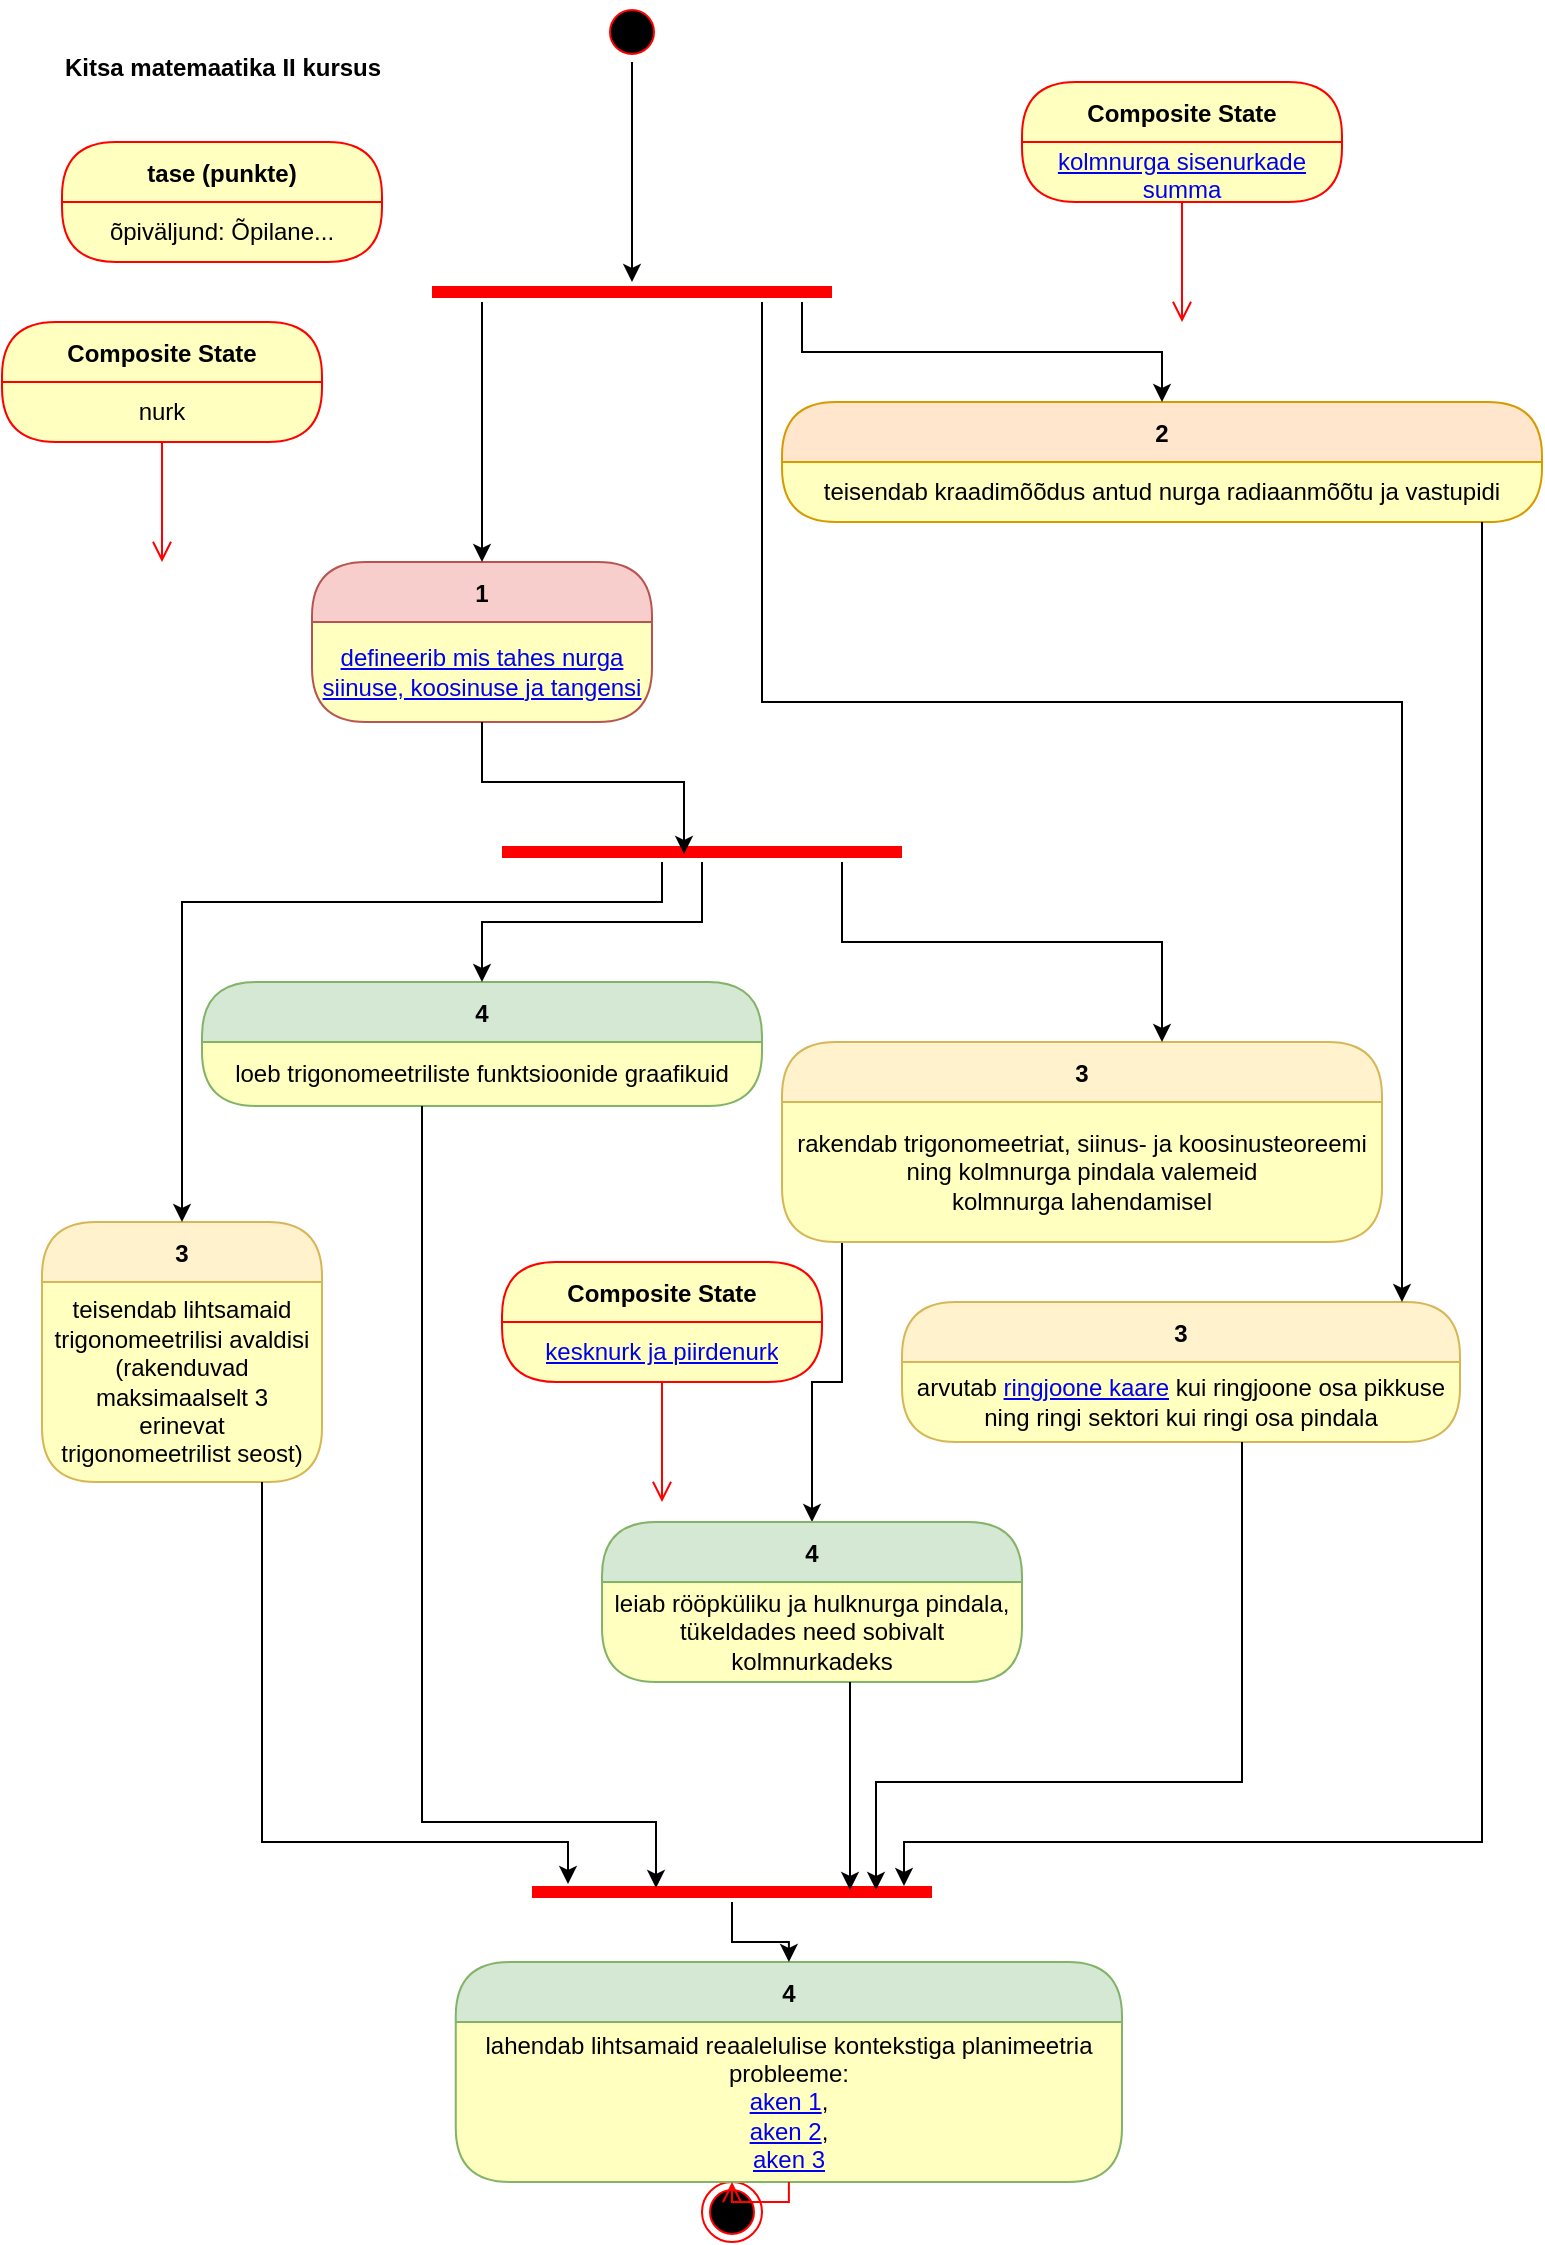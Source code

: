 <mxfile version="26.1.3" pages="2">
  <diagram name="Õpiväljundid" id="HOLbYARwxGNt5G9FzNMO">
    <mxGraphModel dx="952" dy="413" grid="1" gridSize="10" guides="1" tooltips="1" connect="1" arrows="1" fold="1" page="1" pageScale="1" pageWidth="827" pageHeight="1169" math="1" shadow="0">
      <root>
        <mxCell id="0" />
        <mxCell id="1" parent="0" />
        <mxCell id="H3njUC9bQLBFBT5jkG47-1" value="" style="ellipse;html=1;shape=endState;fillColor=#000000;strokeColor=#ff0000;" parent="1" vertex="1">
          <mxGeometry x="370" y="1110" width="30" height="30" as="geometry" />
        </mxCell>
        <mxCell id="H3njUC9bQLBFBT5jkG47-2" value="4" style="swimlane;fontStyle=1;align=center;verticalAlign=middle;childLayout=stackLayout;horizontal=1;startSize=30;horizontalStack=0;resizeParent=0;resizeLast=1;container=0;collapsible=0;rounded=1;arcSize=30;strokeColor=#82b366;fillColor=#d5e8d4;swimlaneFillColor=#ffffc0;dropTarget=0;" parent="1" vertex="1">
          <mxGeometry x="246.88" y="1000" width="333.12" height="110" as="geometry" />
        </mxCell>
        <mxCell id="H3njUC9bQLBFBT5jkG47-3" value="lahendab lihtsamaid reaalelulise kontekstiga planimeetria probleeme:&lt;br&gt;&lt;a href=&quot;https://youtu.be/zB8ZTyG81Ow&quot;&gt;aken 1&lt;/a&gt;,&lt;br&gt;&lt;a href=&quot;https://youtu.be/3DC8eo3JhOk&quot;&gt;aken 2&lt;/a&gt;,&lt;div&gt;&lt;a href=&quot;https://youtu.be/Fq9VRtYV6oE&quot;&gt;aken 3&lt;/a&gt;&lt;/div&gt;" style="text;html=1;strokeColor=none;fillColor=none;align=center;verticalAlign=middle;spacingLeft=4;spacingRight=4;whiteSpace=wrap;overflow=hidden;rotatable=0;fontColor=#000000;" parent="H3njUC9bQLBFBT5jkG47-2" vertex="1">
          <mxGeometry y="30" width="333.12" height="80" as="geometry" />
        </mxCell>
        <mxCell id="H3njUC9bQLBFBT5jkG47-4" value="" style="edgeStyle=orthogonalEdgeStyle;html=1;verticalAlign=bottom;endArrow=open;endSize=8;strokeColor=#ff0000;rounded=0;" parent="1" source="H3njUC9bQLBFBT5jkG47-2" target="H3njUC9bQLBFBT5jkG47-1" edge="1">
          <mxGeometry relative="1" as="geometry">
            <mxPoint x="380" y="980" as="targetPoint" />
          </mxGeometry>
        </mxCell>
        <mxCell id="Rrk2SFUDBp2oYCEs8pPQ-13" style="edgeStyle=orthogonalEdgeStyle;rounded=0;orthogonalLoop=1;jettySize=auto;html=1;" parent="1" source="H3njUC9bQLBFBT5jkG47-17" target="H3njUC9bQLBFBT5jkG47-14" edge="1">
          <mxGeometry relative="1" as="geometry">
            <Array as="points">
              <mxPoint x="440" y="710" />
              <mxPoint x="425" y="710" />
            </Array>
          </mxGeometry>
        </mxCell>
        <mxCell id="H3njUC9bQLBFBT5jkG47-5" value="3" style="swimlane;fontStyle=1;align=center;verticalAlign=middle;childLayout=stackLayout;horizontal=1;startSize=30;horizontalStack=0;resizeParent=0;resizeLast=1;container=0;collapsible=0;rounded=1;arcSize=30;strokeColor=#d6b656;fillColor=#fff2cc;swimlaneFillColor=#ffffc0;dropTarget=0;" parent="1" vertex="1">
          <mxGeometry x="40" y="630" width="140" height="130" as="geometry" />
        </mxCell>
        <mxCell id="H3njUC9bQLBFBT5jkG47-6" value="teisendab lihtsamaid trigonomeetrilisi avaldisi (rakenduvad maksimaalselt 3 erinevat&lt;br/&gt;trigonomeetrilist seost)" style="text;html=1;strokeColor=none;fillColor=none;align=center;verticalAlign=middle;spacingLeft=4;spacingRight=4;whiteSpace=wrap;overflow=hidden;rotatable=0;fontColor=#000000;" parent="H3njUC9bQLBFBT5jkG47-5" vertex="1">
          <mxGeometry y="30" width="140" height="100" as="geometry" />
        </mxCell>
        <mxCell id="H3njUC9bQLBFBT5jkG47-8" value="4" style="swimlane;fontStyle=1;align=center;verticalAlign=middle;childLayout=stackLayout;horizontal=1;startSize=30;horizontalStack=0;resizeParent=0;resizeLast=1;container=0;collapsible=0;rounded=1;arcSize=30;strokeColor=#82b366;fillColor=#d5e8d4;swimlaneFillColor=#ffffc0;dropTarget=0;" parent="1" vertex="1">
          <mxGeometry x="120" y="510" width="280" height="62" as="geometry" />
        </mxCell>
        <mxCell id="H3njUC9bQLBFBT5jkG47-9" value="loeb trigonomeetriliste funktsioonide graafikuid" style="text;html=1;strokeColor=none;fillColor=none;align=center;verticalAlign=middle;spacingLeft=4;spacingRight=4;whiteSpace=wrap;overflow=hidden;rotatable=0;fontColor=#000000;" parent="H3njUC9bQLBFBT5jkG47-8" vertex="1">
          <mxGeometry y="30" width="280" height="32" as="geometry" />
        </mxCell>
        <mxCell id="H3njUC9bQLBFBT5jkG47-11" value="3" style="swimlane;fontStyle=1;align=center;verticalAlign=middle;childLayout=stackLayout;horizontal=1;startSize=30;horizontalStack=0;resizeParent=0;resizeLast=1;container=0;collapsible=0;rounded=1;arcSize=30;strokeColor=#d6b656;fillColor=#fff2cc;swimlaneFillColor=#ffffc0;dropTarget=0;" parent="1" vertex="1">
          <mxGeometry x="470" y="670" width="279" height="70" as="geometry" />
        </mxCell>
        <mxCell id="H3njUC9bQLBFBT5jkG47-12" value="arvutab &lt;a href=&quot;https://youtu.be/5QrQdBS312s&quot;&gt;ringjoone kaare&lt;/a&gt; kui ringjoone osa pikkuse ning ringi sektori kui ringi osa pindala" style="text;html=1;strokeColor=none;fillColor=none;align=center;verticalAlign=middle;spacingLeft=4;spacingRight=4;whiteSpace=wrap;overflow=hidden;rotatable=0;fontColor=#000000;" parent="H3njUC9bQLBFBT5jkG47-11" vertex="1">
          <mxGeometry y="30" width="279" height="40" as="geometry" />
        </mxCell>
        <mxCell id="H3njUC9bQLBFBT5jkG47-14" value="4" style="swimlane;fontStyle=1;align=center;verticalAlign=middle;childLayout=stackLayout;horizontal=1;startSize=30;horizontalStack=0;resizeParent=0;resizeLast=1;container=0;collapsible=0;rounded=1;arcSize=30;strokeColor=#82b366;fillColor=#d5e8d4;swimlaneFillColor=#ffffc0;dropTarget=0;" parent="1" vertex="1">
          <mxGeometry x="320" y="780" width="210" height="80" as="geometry" />
        </mxCell>
        <mxCell id="H3njUC9bQLBFBT5jkG47-15" value="leiab rööpküliku ja hulknurga pindala, tükeldades need sobivalt kolmnurkadeks" style="text;html=1;strokeColor=none;fillColor=none;align=center;verticalAlign=middle;spacingLeft=4;spacingRight=4;whiteSpace=wrap;overflow=hidden;rotatable=0;fontColor=#000000;" parent="H3njUC9bQLBFBT5jkG47-14" vertex="1">
          <mxGeometry y="30" width="210" height="50" as="geometry" />
        </mxCell>
        <mxCell id="H3njUC9bQLBFBT5jkG47-17" value="3" style="swimlane;fontStyle=1;align=center;verticalAlign=middle;childLayout=stackLayout;horizontal=1;startSize=30;horizontalStack=0;resizeParent=0;resizeLast=1;container=0;collapsible=0;rounded=1;arcSize=30;strokeColor=#d6b656;fillColor=#fff2cc;swimlaneFillColor=#ffffc0;dropTarget=0;" parent="1" vertex="1">
          <mxGeometry x="410" y="540" width="300" height="100" as="geometry" />
        </mxCell>
        <mxCell id="H3njUC9bQLBFBT5jkG47-18" value="rakendab trigonomeetriat, siinus- ja koosinusteoreemi ning kolmnurga pindala valemeid&lt;br/&gt;kolmnurga lahendamisel" style="text;html=1;strokeColor=none;fillColor=none;align=center;verticalAlign=middle;spacingLeft=4;spacingRight=4;whiteSpace=wrap;overflow=hidden;rotatable=0;fontColor=#000000;" parent="H3njUC9bQLBFBT5jkG47-17" vertex="1">
          <mxGeometry y="30" width="300" height="70" as="geometry" />
        </mxCell>
        <mxCell id="H3njUC9bQLBFBT5jkG47-20" value="2" style="swimlane;fontStyle=1;align=center;verticalAlign=middle;childLayout=stackLayout;horizontal=1;startSize=30;horizontalStack=0;resizeParent=0;resizeLast=1;container=0;collapsible=0;rounded=1;arcSize=30;strokeColor=#d79b00;fillColor=#ffe6cc;swimlaneFillColor=#ffffc0;dropTarget=0;" parent="1" vertex="1">
          <mxGeometry x="410" y="220" width="380" height="60" as="geometry" />
        </mxCell>
        <mxCell id="H3njUC9bQLBFBT5jkG47-21" value="teisendab kraadimõõdus antud nurga radiaanmõõtu ja vastupidi" style="text;html=1;strokeColor=none;fillColor=none;align=center;verticalAlign=middle;spacingLeft=4;spacingRight=4;whiteSpace=wrap;overflow=hidden;rotatable=0;fontColor=#000000;fontFamily=Helvetica;" parent="H3njUC9bQLBFBT5jkG47-20" vertex="1">
          <mxGeometry y="30" width="380" height="30" as="geometry" />
        </mxCell>
        <mxCell id="H3njUC9bQLBFBT5jkG47-23" value="1" style="swimlane;fontStyle=1;align=center;verticalAlign=middle;childLayout=stackLayout;horizontal=1;startSize=30;horizontalStack=0;resizeParent=0;resizeLast=1;container=0;collapsible=0;rounded=1;arcSize=30;strokeColor=#b85450;fillColor=#f8cecc;swimlaneFillColor=#ffffc0;dropTarget=0;" parent="1" vertex="1">
          <mxGeometry x="175" y="300" width="170" height="80" as="geometry" />
        </mxCell>
        <mxCell id="H3njUC9bQLBFBT5jkG47-24" value="&lt;a href=&quot;https://youtu.be/VJu7h53GuGE&quot;&gt;defineerib mis tahes nurga siinuse, koosinuse ja tangensi&lt;/a&gt;" style="text;html=1;strokeColor=none;fillColor=none;align=center;verticalAlign=middle;spacingLeft=4;spacingRight=4;whiteSpace=wrap;overflow=hidden;rotatable=0;fontColor=#000000;" parent="H3njUC9bQLBFBT5jkG47-23" vertex="1">
          <mxGeometry y="30" width="170" height="50" as="geometry" />
        </mxCell>
        <mxCell id="H3njUC9bQLBFBT5jkG47-29" value=" leiab hulkade ühendi, ühisosa ja antud hulga osahulga" style="text;html=1;strokeColor=none;fillColor=none;align=center;verticalAlign=middle;spacingLeft=4;spacingRight=4;whiteSpace=wrap;overflow=hidden;rotatable=0;fontColor=#000000;" parent="H3njUC9bQLBFBT5jkG47-23" vertex="1">
          <mxGeometry y="80" width="170" as="geometry" />
        </mxCell>
        <mxCell id="H3njUC9bQLBFBT5jkG47-26" value="" style="ellipse;html=1;shape=startState;fillColor=#000000;strokeColor=#ff0000;" parent="1" vertex="1">
          <mxGeometry x="320" y="20" width="30" height="30" as="geometry" />
        </mxCell>
        <mxCell id="H3njUC9bQLBFBT5jkG47-41" style="edgeStyle=orthogonalEdgeStyle;rounded=0;orthogonalLoop=1;jettySize=auto;html=1;" parent="1" source="H3njUC9bQLBFBT5jkG47-38" target="H3njUC9bQLBFBT5jkG47-23" edge="1">
          <mxGeometry relative="1" as="geometry">
            <Array as="points">
              <mxPoint x="260" y="230" />
              <mxPoint x="260" y="230" />
            </Array>
          </mxGeometry>
        </mxCell>
        <mxCell id="pphFC8Ue03wzv7ntUBVL-11" style="edgeStyle=orthogonalEdgeStyle;rounded=0;orthogonalLoop=1;jettySize=auto;html=1;" parent="1" source="H3njUC9bQLBFBT5jkG47-38" target="H3njUC9bQLBFBT5jkG47-20" edge="1">
          <mxGeometry relative="1" as="geometry">
            <Array as="points">
              <mxPoint x="420" y="195" />
              <mxPoint x="600" y="195" />
            </Array>
          </mxGeometry>
        </mxCell>
        <mxCell id="pphFC8Ue03wzv7ntUBVL-20" style="edgeStyle=orthogonalEdgeStyle;rounded=0;orthogonalLoop=1;jettySize=auto;html=1;" parent="1" source="H3njUC9bQLBFBT5jkG47-38" target="H3njUC9bQLBFBT5jkG47-11" edge="1">
          <mxGeometry relative="1" as="geometry">
            <Array as="points">
              <mxPoint x="400" y="370" />
              <mxPoint x="720" y="370" />
            </Array>
          </mxGeometry>
        </mxCell>
        <mxCell id="H3njUC9bQLBFBT5jkG47-38" value="" style="shape=line;html=1;strokeWidth=6;strokeColor=#ff0000;" parent="1" vertex="1">
          <mxGeometry x="235" y="160" width="200" height="10" as="geometry" />
        </mxCell>
        <mxCell id="H3njUC9bQLBFBT5jkG47-40" style="edgeStyle=orthogonalEdgeStyle;rounded=0;orthogonalLoop=1;jettySize=auto;html=1;entryX=0.5;entryY=0;entryDx=0;entryDy=0;entryPerimeter=0;" parent="1" source="H3njUC9bQLBFBT5jkG47-26" target="H3njUC9bQLBFBT5jkG47-38" edge="1">
          <mxGeometry relative="1" as="geometry" />
        </mxCell>
        <mxCell id="Rrk2SFUDBp2oYCEs8pPQ-1" value="Kitsa matemaatika II kursus" style="text;align=center;fontStyle=1;verticalAlign=middle;spacingLeft=3;spacingRight=3;strokeColor=none;rotatable=0;points=[[0,0.5],[1,0.5]];portConstraint=eastwest;html=1;" parent="1" vertex="1">
          <mxGeometry x="90" y="40" width="80" height="26" as="geometry" />
        </mxCell>
        <mxCell id="Rrk2SFUDBp2oYCEs8pPQ-2" value="tase (punkte)" style="swimlane;fontStyle=1;align=center;verticalAlign=middle;childLayout=stackLayout;horizontal=1;startSize=30;horizontalStack=0;resizeParent=0;resizeLast=1;container=0;fontColor=#000000;collapsible=0;rounded=1;arcSize=30;strokeColor=#ff0000;fillColor=#ffffc0;swimlaneFillColor=#ffffc0;dropTarget=0;" parent="1" vertex="1">
          <mxGeometry x="50" y="90" width="160" height="60" as="geometry" />
        </mxCell>
        <mxCell id="Rrk2SFUDBp2oYCEs8pPQ-3" value="õpiväljund: Õpilane..." style="text;html=1;strokeColor=none;fillColor=none;align=center;verticalAlign=middle;spacingLeft=4;spacingRight=4;whiteSpace=wrap;overflow=hidden;rotatable=0;fontColor=#000000;" parent="Rrk2SFUDBp2oYCEs8pPQ-2" vertex="1">
          <mxGeometry y="30" width="160" height="30" as="geometry" />
        </mxCell>
        <mxCell id="pphFC8Ue03wzv7ntUBVL-6" style="edgeStyle=orthogonalEdgeStyle;rounded=0;orthogonalLoop=1;jettySize=auto;html=1;" parent="1" source="pphFC8Ue03wzv7ntUBVL-5" target="H3njUC9bQLBFBT5jkG47-2" edge="1">
          <mxGeometry relative="1" as="geometry" />
        </mxCell>
        <mxCell id="pphFC8Ue03wzv7ntUBVL-5" value="" style="shape=line;html=1;strokeWidth=6;strokeColor=#ff0000;" parent="1" vertex="1">
          <mxGeometry x="285" y="960" width="200" height="10" as="geometry" />
        </mxCell>
        <mxCell id="pphFC8Ue03wzv7ntUBVL-7" style="edgeStyle=orthogonalEdgeStyle;rounded=0;orthogonalLoop=1;jettySize=auto;html=1;entryX=0.795;entryY=0.4;entryDx=0;entryDy=0;entryPerimeter=0;" parent="1" source="H3njUC9bQLBFBT5jkG47-15" target="pphFC8Ue03wzv7ntUBVL-5" edge="1">
          <mxGeometry relative="1" as="geometry">
            <Array as="points">
              <mxPoint x="444" y="850" />
              <mxPoint x="444" y="850" />
            </Array>
          </mxGeometry>
        </mxCell>
        <mxCell id="pphFC8Ue03wzv7ntUBVL-8" style="edgeStyle=orthogonalEdgeStyle;rounded=0;orthogonalLoop=1;jettySize=auto;html=1;entryX=0.09;entryY=0.1;entryDx=0;entryDy=0;entryPerimeter=0;" parent="1" source="H3njUC9bQLBFBT5jkG47-5" target="pphFC8Ue03wzv7ntUBVL-5" edge="1">
          <mxGeometry relative="1" as="geometry">
            <Array as="points">
              <mxPoint x="150" y="940" />
              <mxPoint x="303" y="940" />
            </Array>
          </mxGeometry>
        </mxCell>
        <mxCell id="pphFC8Ue03wzv7ntUBVL-9" style="edgeStyle=orthogonalEdgeStyle;rounded=0;orthogonalLoop=1;jettySize=auto;html=1;entryX=0.31;entryY=0.3;entryDx=0;entryDy=0;entryPerimeter=0;" parent="1" source="H3njUC9bQLBFBT5jkG47-9" target="pphFC8Ue03wzv7ntUBVL-5" edge="1">
          <mxGeometry relative="1" as="geometry">
            <Array as="points">
              <mxPoint x="230" y="930" />
              <mxPoint x="347" y="930" />
            </Array>
          </mxGeometry>
        </mxCell>
        <mxCell id="pphFC8Ue03wzv7ntUBVL-10" style="edgeStyle=orthogonalEdgeStyle;rounded=0;orthogonalLoop=1;jettySize=auto;html=1;entryX=0.93;entryY=0.2;entryDx=0;entryDy=0;entryPerimeter=0;" parent="1" source="H3njUC9bQLBFBT5jkG47-21" target="pphFC8Ue03wzv7ntUBVL-5" edge="1">
          <mxGeometry relative="1" as="geometry">
            <Array as="points">
              <mxPoint x="760" y="940" />
              <mxPoint x="471" y="940" />
            </Array>
          </mxGeometry>
        </mxCell>
        <mxCell id="pphFC8Ue03wzv7ntUBVL-15" style="edgeStyle=orthogonalEdgeStyle;rounded=0;orthogonalLoop=1;jettySize=auto;html=1;" parent="1" source="pphFC8Ue03wzv7ntUBVL-12" target="H3njUC9bQLBFBT5jkG47-17" edge="1">
          <mxGeometry relative="1" as="geometry">
            <Array as="points">
              <mxPoint x="440" y="490" />
              <mxPoint x="600" y="490" />
            </Array>
          </mxGeometry>
        </mxCell>
        <mxCell id="pphFC8Ue03wzv7ntUBVL-16" style="edgeStyle=orthogonalEdgeStyle;rounded=0;orthogonalLoop=1;jettySize=auto;html=1;" parent="1" source="pphFC8Ue03wzv7ntUBVL-12" target="H3njUC9bQLBFBT5jkG47-8" edge="1">
          <mxGeometry relative="1" as="geometry" />
        </mxCell>
        <mxCell id="pphFC8Ue03wzv7ntUBVL-17" style="edgeStyle=orthogonalEdgeStyle;rounded=0;orthogonalLoop=1;jettySize=auto;html=1;" parent="1" source="pphFC8Ue03wzv7ntUBVL-12" target="H3njUC9bQLBFBT5jkG47-5" edge="1">
          <mxGeometry relative="1" as="geometry">
            <Array as="points">
              <mxPoint x="350" y="470" />
              <mxPoint x="110" y="470" />
            </Array>
          </mxGeometry>
        </mxCell>
        <mxCell id="pphFC8Ue03wzv7ntUBVL-12" value="" style="shape=line;html=1;strokeWidth=6;strokeColor=#ff0000;" parent="1" vertex="1">
          <mxGeometry x="270" y="440" width="200" height="10" as="geometry" />
        </mxCell>
        <mxCell id="pphFC8Ue03wzv7ntUBVL-18" style="edgeStyle=orthogonalEdgeStyle;rounded=0;orthogonalLoop=1;jettySize=auto;html=1;entryX=0.455;entryY=0.6;entryDx=0;entryDy=0;entryPerimeter=0;" parent="1" source="H3njUC9bQLBFBT5jkG47-24" target="pphFC8Ue03wzv7ntUBVL-12" edge="1">
          <mxGeometry relative="1" as="geometry" />
        </mxCell>
        <mxCell id="pphFC8Ue03wzv7ntUBVL-21" style="edgeStyle=orthogonalEdgeStyle;rounded=0;orthogonalLoop=1;jettySize=auto;html=1;entryX=0.86;entryY=0.4;entryDx=0;entryDy=0;entryPerimeter=0;" parent="1" source="H3njUC9bQLBFBT5jkG47-12" target="pphFC8Ue03wzv7ntUBVL-5" edge="1">
          <mxGeometry relative="1" as="geometry">
            <Array as="points">
              <mxPoint x="640" y="910" />
              <mxPoint x="457" y="910" />
            </Array>
          </mxGeometry>
        </mxCell>
        <mxCell id="zeGqMkPXim4bhpI9RW-y-1" value="Composite State" style="swimlane;fontStyle=1;align=center;verticalAlign=middle;childLayout=stackLayout;horizontal=1;startSize=30;horizontalStack=0;resizeParent=0;resizeLast=1;container=0;fontColor=#000000;collapsible=0;rounded=1;arcSize=30;strokeColor=#ff0000;fillColor=#ffffc0;swimlaneFillColor=#ffffc0;dropTarget=0;" parent="1" vertex="1">
          <mxGeometry x="20" y="180" width="160" height="60" as="geometry" />
        </mxCell>
        <mxCell id="zeGqMkPXim4bhpI9RW-y-2" value="nurk" style="text;html=1;strokeColor=none;fillColor=none;align=center;verticalAlign=middle;spacingLeft=4;spacingRight=4;whiteSpace=wrap;overflow=hidden;rotatable=0;fontColor=#000000;" parent="zeGqMkPXim4bhpI9RW-y-1" vertex="1">
          <mxGeometry y="30" width="160" height="30" as="geometry" />
        </mxCell>
        <mxCell id="zeGqMkPXim4bhpI9RW-y-3" value="" style="edgeStyle=orthogonalEdgeStyle;html=1;verticalAlign=bottom;endArrow=open;endSize=8;strokeColor=#ff0000;rounded=0;" parent="1" source="zeGqMkPXim4bhpI9RW-y-1" edge="1">
          <mxGeometry relative="1" as="geometry">
            <mxPoint x="100" y="300" as="targetPoint" />
          </mxGeometry>
        </mxCell>
        <mxCell id="zeGqMkPXim4bhpI9RW-y-4" value="Composite State" style="swimlane;fontStyle=1;align=center;verticalAlign=middle;childLayout=stackLayout;horizontal=1;startSize=30;horizontalStack=0;resizeParent=0;resizeLast=1;container=0;fontColor=#000000;collapsible=0;rounded=1;arcSize=30;strokeColor=#ff0000;fillColor=#ffffc0;swimlaneFillColor=#ffffc0;dropTarget=0;" parent="1" vertex="1">
          <mxGeometry x="270" y="650" width="160" height="60" as="geometry" />
        </mxCell>
        <mxCell id="zeGqMkPXim4bhpI9RW-y-5" value="&lt;a href=&quot;https://youtu.be/ShlA80K-1tk&quot;&gt;kesknurk ja piirdenurk&lt;/a&gt;" style="text;html=1;strokeColor=none;fillColor=none;align=center;verticalAlign=middle;spacingLeft=4;spacingRight=4;whiteSpace=wrap;overflow=hidden;rotatable=0;fontColor=#000000;" parent="zeGqMkPXim4bhpI9RW-y-4" vertex="1">
          <mxGeometry y="30" width="160" height="30" as="geometry" />
        </mxCell>
        <mxCell id="zeGqMkPXim4bhpI9RW-y-6" value="" style="edgeStyle=orthogonalEdgeStyle;html=1;verticalAlign=bottom;endArrow=open;endSize=8;strokeColor=#ff0000;rounded=0;" parent="1" source="zeGqMkPXim4bhpI9RW-y-4" edge="1">
          <mxGeometry relative="1" as="geometry">
            <mxPoint x="350" y="770" as="targetPoint" />
          </mxGeometry>
        </mxCell>
        <mxCell id="-W1m9C-Xb5tXNsrV3i1l-1" value="Composite State" style="swimlane;fontStyle=1;align=center;verticalAlign=middle;childLayout=stackLayout;horizontal=1;startSize=30;horizontalStack=0;resizeParent=0;resizeLast=1;container=0;fontColor=#000000;collapsible=0;rounded=1;arcSize=30;strokeColor=#ff0000;fillColor=#ffffc0;swimlaneFillColor=#ffffc0;dropTarget=0;" parent="1" vertex="1">
          <mxGeometry x="530" y="60" width="160" height="60" as="geometry" />
        </mxCell>
        <mxCell id="-W1m9C-Xb5tXNsrV3i1l-2" value="&lt;a href=&quot;https://youtu.be/MkCB1XhrBUU&quot;&gt;kolmnurga sisenurkade summa&lt;/a&gt;" style="text;html=1;strokeColor=none;fillColor=none;align=center;verticalAlign=middle;spacingLeft=4;spacingRight=4;whiteSpace=wrap;overflow=hidden;rotatable=0;fontColor=#000000;" parent="-W1m9C-Xb5tXNsrV3i1l-1" vertex="1">
          <mxGeometry y="30" width="160" height="30" as="geometry" />
        </mxCell>
        <mxCell id="-W1m9C-Xb5tXNsrV3i1l-3" value="" style="edgeStyle=orthogonalEdgeStyle;html=1;verticalAlign=bottom;endArrow=open;endSize=8;strokeColor=#ff0000;rounded=0;" parent="1" source="-W1m9C-Xb5tXNsrV3i1l-1" edge="1">
          <mxGeometry relative="1" as="geometry">
            <mxPoint x="610" y="180" as="targetPoint" />
          </mxGeometry>
        </mxCell>
      </root>
    </mxGraphModel>
  </diagram>
  <diagram id="G3zDwb-mi2738iLz7LDv" name="Hindamine">
    <mxGraphModel dx="1380" dy="907" grid="1" gridSize="10" guides="1" tooltips="1" connect="1" arrows="1" fold="1" page="1" pageScale="1" pageWidth="850" pageHeight="1100" math="0" shadow="0">
      <root>
        <mxCell id="0" />
        <mxCell id="1" parent="0" />
        <mxCell id="I_-PW9f_ODD57kMSkVxC-2" value="&lt;p data-pm-slice=&quot;1 1 []&quot;&gt;Hindan iga õpiväljundi saavutamist, mida kontrollin lühitestiga, mis võib sisaldada ülesandeid eri õpiväljundite kohta. Mitmes testis võib olla ülesandeid sama õpiväljundi kohta. See tähendab, et õpilane võib saada sama õpiväljundi kohta mitu hinnet. Kõrgem hinne näitab kõrgemat oskustaset. Arvesse läheb suurim hinne, mis näitab, kuhu õpilane on jõudnud. Kui see hinne on suurem kui eelmine hinne, siis on õpilane tõenäoliselt õppinud. Kui õpilane on ühe ja sama õpiväljundi saavutatuse kohta saanud mitu hinnet, nt 4, 2, 3, 1, siis kehtima jääb hinne 4, kuna see on suurim&amp;nbsp;hinne. Lühitesti sooritades on keelatud kasutada mis tahes info hankimise abivahendeid, välja arvatud enda või kaasõpilase aju. Matemaatikas tuleb lõpuks sooritada eksam ja valmistume selleks niimoodi. Kui õpilane siiski vähemalt puudutab keelatud abivahendit, siis ma õpilase sooritust ei hinda.&lt;/p&gt;&lt;p&gt;&lt;/p&gt;&lt;p&gt;Kui mingi õpiväljundi hinne on 1 või 2, siis saab õpilane minult kaheosalise kooliväliseks lahendamiseks mõeldud ülesannete kogumi, milles tuleb täielikult lahendada õpiväljundiga seotud eestikeelsete sõnade ristsõna ja vähemalt 50 % ulatuses teemakohased matemaatika tervikülesanded korrektselt. Ristsõna lahendamise eesmärk on oskus osata seotud sõnavara eesti keeles, et mõistaksime üksteist paremini. Kui korrektselt lahendatud matemaatikaülesandeid on vähem kui 50 % õpilasele määratud tervikülesannete arvust, siis saab õpilane uued matemaatikaülesanded, mida on sedapuhku kahekordne arv võrreldes eelmise ülesannete arvuga, mis tuleb lahendada samal tingimusel. Kui ka seekord normi ei saavutata, saab õpilane omakorda kahekordse arvu uusi ülesandeid samal tingimusel lahendamiseks ning see protsess võib kesta seni, kuni kestab kursus, mille lõppedes fikseerime kõik hinded lõplikuks kursusehindeks. Mida rohkem õpilane harjutab, seda paremini selgeks teema saab.&lt;/p&gt;&lt;p&gt;&lt;/p&gt;&lt;p&gt;Kursusel on kaheksa õpiväljundit, mille kaalud on esitatud juuresoleval skeemil. Kui testis on boonusülesanne ja see on korrektselt lahendatud, siis sellise testi hinne kaalutakse ühe kaalu võrra suurema kaaluga - eKoolis kaks viit.&lt;/p&gt;&lt;p&gt;&lt;/p&gt;&lt;p&gt;Kui õpilane saaks testisoorituse hindeks 5 või kaks viit, siis on võimalus, et ta kutsutakse järgmises õppesessioonis, kui ta on kohal, vastavalt esimese kümne või viie minuti kestel tahvlile lahendama sarnast ülesannet ja kaasõpilastele valjuhäälselt selgitama ilma nimetatud keelatud abivahenditeta. Seeläbi kontrollime õpilase tegelikke oskusi ja see on võimalus õpilasel oma mõtteid selgitada. Kui õpilane seeläbi näitab, et ta päriselt oskab, siis kaalutakse ta maksimaalne hinne senisest kaalust ühe võrra suurema kaaluga, mistõttu eKoolis 5 / 4 tähendab hoopis tavakaalust kahe kaalu võrra suuremat kaalu. Muul juhul peab õpilane edaspidi samasuguse ajapiiranguga õppesessioonidevahelise kuni 20-min pausi kestel minu antud paberilehele lahendama sarnase ülesande. Iga sellise pausi kestel toimub lahendamine, kuni on tõendatud oskus. Kui õpilane keeldub tahvlile lahendamast, siis ta lahendab samamoodi minu antud paberilehele nimetatud pausi kestel. See reegliosa on sisse seatud seetõttu, et vahel ma kahtlustan keelatud abivahendi kasutamist, ning et vältida olukorda, milles õpilane saaks seetõttu maksimaalse hinde ja eksamil siiski hakkama ei saaks.&lt;/p&gt;&lt;p&gt;&lt;/p&gt;&lt;p&gt;&lt;span style=&quot;background-color: initial;&quot;&gt;Eraldi hinnete parandamist me ei tee. Iga lühitest võib olla osaline või täielik eelneva testi järelvastamine. Kuni kursuse lõpuni on võimalik tõendada õpiväljundi saavutamist, kui vastav temaatika on testis. Muul juhul saab õpilane endale vähemalt 3 kujundada vastava õpiväljundi kohta nimetatud koolivälise ülesande sooritamise kaudu.&lt;/span&gt;&lt;br&gt;&lt;/p&gt;" style="text;whiteSpace=wrap;html=1;fontFamily=Times New Roman;" parent="1" vertex="1">
          <mxGeometry x="268" y="40" width="315" height="1040" as="geometry" />
        </mxCell>
      </root>
    </mxGraphModel>
  </diagram>
</mxfile>
